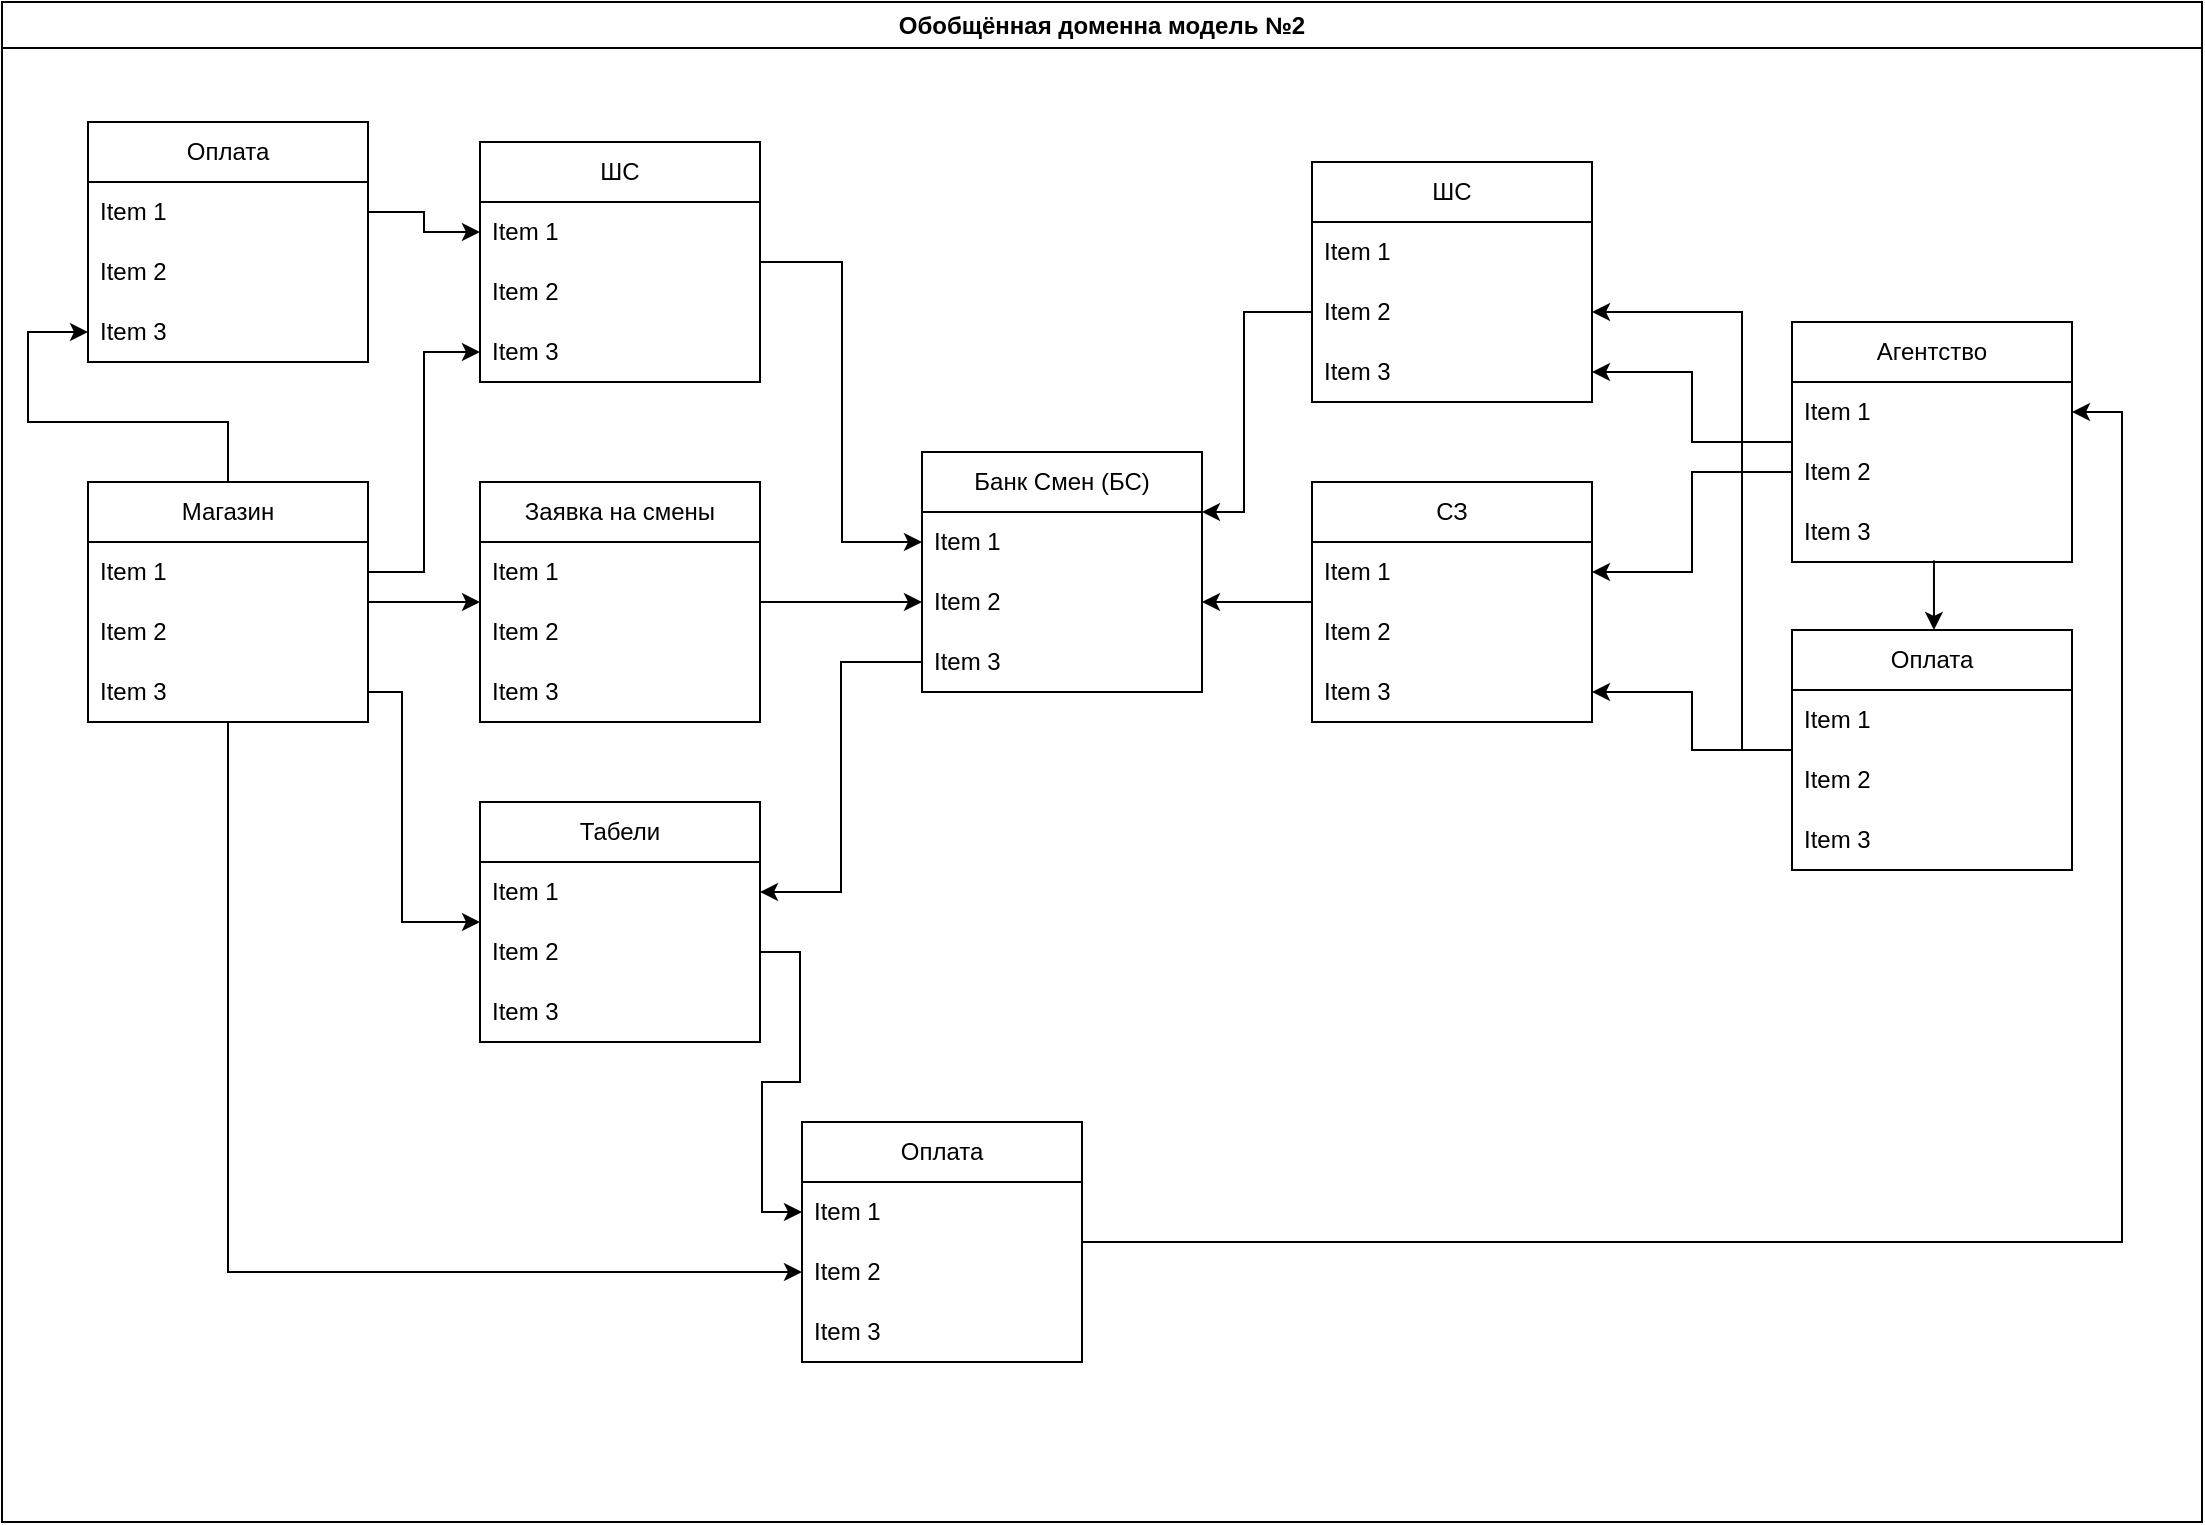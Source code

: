 <mxfile version="23.0.2" type="device">
  <diagram id="R2lEEEUBdFMjLlhIrx00" name="Page-1">
    <mxGraphModel dx="1290" dy="717" grid="1" gridSize="10" guides="1" tooltips="1" connect="1" arrows="1" fold="1" page="1" pageScale="1" pageWidth="1169" pageHeight="827" math="0" shadow="0" extFonts="Permanent Marker^https://fonts.googleapis.com/css?family=Permanent+Marker">
      <root>
        <mxCell id="0" />
        <mxCell id="1" parent="0" />
        <mxCell id="UTMJsMPESid8Jv--px6_-1" value="Обобщённая доменна модель №2" style="swimlane;whiteSpace=wrap;html=1;" parent="1" vertex="1">
          <mxGeometry x="37" y="40" width="1100" height="760" as="geometry">
            <mxRectangle x="37" y="40" width="240" height="30" as="alternateBounds" />
          </mxGeometry>
        </mxCell>
        <mxCell id="T9TbePmRz_xjka0sexMA-44" value="" style="edgeStyle=orthogonalEdgeStyle;rounded=0;orthogonalLoop=1;jettySize=auto;html=1;" parent="UTMJsMPESid8Jv--px6_-1" source="D3LYpAvDrQaKQ8nl0NQ5-3" target="T9TbePmRz_xjka0sexMA-16" edge="1">
          <mxGeometry relative="1" as="geometry">
            <Array as="points">
              <mxPoint x="113" y="210" />
              <mxPoint x="13" y="210" />
              <mxPoint x="13" y="165" />
            </Array>
          </mxGeometry>
        </mxCell>
        <mxCell id="D3LYpAvDrQaKQ8nl0NQ5-3" value="Магазин" style="swimlane;fontStyle=0;childLayout=stackLayout;horizontal=1;startSize=30;horizontalStack=0;resizeParent=1;resizeParentMax=0;resizeLast=0;collapsible=1;marginBottom=0;whiteSpace=wrap;html=1;" parent="UTMJsMPESid8Jv--px6_-1" vertex="1">
          <mxGeometry x="43" y="240" width="140" height="120" as="geometry" />
        </mxCell>
        <mxCell id="D3LYpAvDrQaKQ8nl0NQ5-4" value="Item 1" style="text;strokeColor=none;fillColor=none;align=left;verticalAlign=middle;spacingLeft=4;spacingRight=4;overflow=hidden;points=[[0,0.5],[1,0.5]];portConstraint=eastwest;rotatable=0;whiteSpace=wrap;html=1;" parent="D3LYpAvDrQaKQ8nl0NQ5-3" vertex="1">
          <mxGeometry y="30" width="140" height="30" as="geometry" />
        </mxCell>
        <mxCell id="D3LYpAvDrQaKQ8nl0NQ5-5" value="Item 2" style="text;strokeColor=none;fillColor=none;align=left;verticalAlign=middle;spacingLeft=4;spacingRight=4;overflow=hidden;points=[[0,0.5],[1,0.5]];portConstraint=eastwest;rotatable=0;whiteSpace=wrap;html=1;" parent="D3LYpAvDrQaKQ8nl0NQ5-3" vertex="1">
          <mxGeometry y="60" width="140" height="30" as="geometry" />
        </mxCell>
        <mxCell id="D3LYpAvDrQaKQ8nl0NQ5-6" value="Item 3" style="text;strokeColor=none;fillColor=none;align=left;verticalAlign=middle;spacingLeft=4;spacingRight=4;overflow=hidden;points=[[0,0.5],[1,0.5]];portConstraint=eastwest;rotatable=0;whiteSpace=wrap;html=1;" parent="D3LYpAvDrQaKQ8nl0NQ5-3" vertex="1">
          <mxGeometry y="90" width="140" height="30" as="geometry" />
        </mxCell>
        <mxCell id="D3LYpAvDrQaKQ8nl0NQ5-8" value="" style="edgeStyle=orthogonalEdgeStyle;rounded=0;orthogonalLoop=1;jettySize=auto;html=1;exitX=1;exitY=0.5;exitDx=0;exitDy=0;" parent="UTMJsMPESid8Jv--px6_-1" source="D3LYpAvDrQaKQ8nl0NQ5-6" target="D3LYpAvDrQaKQ8nl0NQ5-39" edge="1">
          <mxGeometry relative="1" as="geometry">
            <Array as="points">
              <mxPoint x="200" y="345" />
              <mxPoint x="200" y="460" />
            </Array>
          </mxGeometry>
        </mxCell>
        <mxCell id="D3LYpAvDrQaKQ8nl0NQ5-9" value="Заявка на смены" style="swimlane;fontStyle=0;childLayout=stackLayout;horizontal=1;startSize=30;horizontalStack=0;resizeParent=1;resizeParentMax=0;resizeLast=0;collapsible=1;marginBottom=0;whiteSpace=wrap;html=1;" parent="UTMJsMPESid8Jv--px6_-1" vertex="1">
          <mxGeometry x="239" y="240" width="140" height="120" as="geometry" />
        </mxCell>
        <mxCell id="D3LYpAvDrQaKQ8nl0NQ5-10" value="Item 1" style="text;strokeColor=none;fillColor=none;align=left;verticalAlign=middle;spacingLeft=4;spacingRight=4;overflow=hidden;points=[[0,0.5],[1,0.5]];portConstraint=eastwest;rotatable=0;whiteSpace=wrap;html=1;" parent="D3LYpAvDrQaKQ8nl0NQ5-9" vertex="1">
          <mxGeometry y="30" width="140" height="30" as="geometry" />
        </mxCell>
        <mxCell id="D3LYpAvDrQaKQ8nl0NQ5-11" value="Item 2" style="text;strokeColor=none;fillColor=none;align=left;verticalAlign=middle;spacingLeft=4;spacingRight=4;overflow=hidden;points=[[0,0.5],[1,0.5]];portConstraint=eastwest;rotatable=0;whiteSpace=wrap;html=1;" parent="D3LYpAvDrQaKQ8nl0NQ5-9" vertex="1">
          <mxGeometry y="60" width="140" height="30" as="geometry" />
        </mxCell>
        <mxCell id="D3LYpAvDrQaKQ8nl0NQ5-12" value="Item 3" style="text;strokeColor=none;fillColor=none;align=left;verticalAlign=middle;spacingLeft=4;spacingRight=4;overflow=hidden;points=[[0,0.5],[1,0.5]];portConstraint=eastwest;rotatable=0;whiteSpace=wrap;html=1;" parent="D3LYpAvDrQaKQ8nl0NQ5-9" vertex="1">
          <mxGeometry y="90" width="140" height="30" as="geometry" />
        </mxCell>
        <mxCell id="D3LYpAvDrQaKQ8nl0NQ5-1" value="" style="edgeStyle=orthogonalEdgeStyle;rounded=0;orthogonalLoop=1;jettySize=auto;html=1;" parent="UTMJsMPESid8Jv--px6_-1" source="D3LYpAvDrQaKQ8nl0NQ5-3" target="D3LYpAvDrQaKQ8nl0NQ5-9" edge="1">
          <mxGeometry relative="1" as="geometry" />
        </mxCell>
        <mxCell id="D3LYpAvDrQaKQ8nl0NQ5-13" value="Банк Смен (БС)" style="swimlane;fontStyle=0;childLayout=stackLayout;horizontal=1;startSize=30;horizontalStack=0;resizeParent=1;resizeParentMax=0;resizeLast=0;collapsible=1;marginBottom=0;whiteSpace=wrap;html=1;" parent="UTMJsMPESid8Jv--px6_-1" vertex="1">
          <mxGeometry x="460" y="225" width="140" height="120" as="geometry" />
        </mxCell>
        <mxCell id="D3LYpAvDrQaKQ8nl0NQ5-14" value="Item 1" style="text;strokeColor=none;fillColor=none;align=left;verticalAlign=middle;spacingLeft=4;spacingRight=4;overflow=hidden;points=[[0,0.5],[1,0.5]];portConstraint=eastwest;rotatable=0;whiteSpace=wrap;html=1;" parent="D3LYpAvDrQaKQ8nl0NQ5-13" vertex="1">
          <mxGeometry y="30" width="140" height="30" as="geometry" />
        </mxCell>
        <mxCell id="D3LYpAvDrQaKQ8nl0NQ5-15" value="Item 2" style="text;strokeColor=none;fillColor=none;align=left;verticalAlign=middle;spacingLeft=4;spacingRight=4;overflow=hidden;points=[[0,0.5],[1,0.5]];portConstraint=eastwest;rotatable=0;whiteSpace=wrap;html=1;" parent="D3LYpAvDrQaKQ8nl0NQ5-13" vertex="1">
          <mxGeometry y="60" width="140" height="30" as="geometry" />
        </mxCell>
        <mxCell id="D3LYpAvDrQaKQ8nl0NQ5-16" value="Item 3" style="text;strokeColor=none;fillColor=none;align=left;verticalAlign=middle;spacingLeft=4;spacingRight=4;overflow=hidden;points=[[0,0.5],[1,0.5]];portConstraint=eastwest;rotatable=0;whiteSpace=wrap;html=1;" parent="D3LYpAvDrQaKQ8nl0NQ5-13" vertex="1">
          <mxGeometry y="90" width="140" height="30" as="geometry" />
        </mxCell>
        <mxCell id="D3LYpAvDrQaKQ8nl0NQ5-7" value="" style="edgeStyle=orthogonalEdgeStyle;rounded=0;orthogonalLoop=1;jettySize=auto;html=1;entryX=0;entryY=0.5;entryDx=0;entryDy=0;" parent="UTMJsMPESid8Jv--px6_-1" source="D3LYpAvDrQaKQ8nl0NQ5-9" target="D3LYpAvDrQaKQ8nl0NQ5-15" edge="1">
          <mxGeometry relative="1" as="geometry" />
        </mxCell>
        <mxCell id="D3LYpAvDrQaKQ8nl0NQ5-19" value="Агентство" style="swimlane;fontStyle=0;childLayout=stackLayout;horizontal=1;startSize=30;horizontalStack=0;resizeParent=1;resizeParentMax=0;resizeLast=0;collapsible=1;marginBottom=0;whiteSpace=wrap;html=1;" parent="UTMJsMPESid8Jv--px6_-1" vertex="1">
          <mxGeometry x="895" y="160" width="140" height="120" as="geometry" />
        </mxCell>
        <mxCell id="D3LYpAvDrQaKQ8nl0NQ5-20" value="Item 1" style="text;strokeColor=none;fillColor=none;align=left;verticalAlign=middle;spacingLeft=4;spacingRight=4;overflow=hidden;points=[[0,0.5],[1,0.5]];portConstraint=eastwest;rotatable=0;whiteSpace=wrap;html=1;" parent="D3LYpAvDrQaKQ8nl0NQ5-19" vertex="1">
          <mxGeometry y="30" width="140" height="30" as="geometry" />
        </mxCell>
        <mxCell id="D3LYpAvDrQaKQ8nl0NQ5-21" value="Item 2" style="text;strokeColor=none;fillColor=none;align=left;verticalAlign=middle;spacingLeft=4;spacingRight=4;overflow=hidden;points=[[0,0.5],[1,0.5]];portConstraint=eastwest;rotatable=0;whiteSpace=wrap;html=1;" parent="D3LYpAvDrQaKQ8nl0NQ5-19" vertex="1">
          <mxGeometry y="60" width="140" height="30" as="geometry" />
        </mxCell>
        <mxCell id="D3LYpAvDrQaKQ8nl0NQ5-22" value="Item 3" style="text;strokeColor=none;fillColor=none;align=left;verticalAlign=middle;spacingLeft=4;spacingRight=4;overflow=hidden;points=[[0,0.5],[1,0.5]];portConstraint=eastwest;rotatable=0;whiteSpace=wrap;html=1;" parent="D3LYpAvDrQaKQ8nl0NQ5-19" vertex="1">
          <mxGeometry y="90" width="140" height="30" as="geometry" />
        </mxCell>
        <mxCell id="D3LYpAvDrQaKQ8nl0NQ5-23" value="" style="edgeStyle=orthogonalEdgeStyle;rounded=0;orthogonalLoop=1;jettySize=auto;html=1;entryX=1;entryY=0.5;entryDx=0;entryDy=0;" parent="UTMJsMPESid8Jv--px6_-1" source="D3LYpAvDrQaKQ8nl0NQ5-24" target="D3LYpAvDrQaKQ8nl0NQ5-15" edge="1">
          <mxGeometry relative="1" as="geometry">
            <mxPoint x="575" y="300" as="targetPoint" />
            <Array as="points">
              <mxPoint x="620" y="300" />
              <mxPoint x="620" y="300" />
            </Array>
          </mxGeometry>
        </mxCell>
        <mxCell id="D3LYpAvDrQaKQ8nl0NQ5-24" value="СЗ" style="swimlane;fontStyle=0;childLayout=stackLayout;horizontal=1;startSize=30;horizontalStack=0;resizeParent=1;resizeParentMax=0;resizeLast=0;collapsible=1;marginBottom=0;whiteSpace=wrap;html=1;" parent="UTMJsMPESid8Jv--px6_-1" vertex="1">
          <mxGeometry x="655" y="240" width="140" height="120" as="geometry" />
        </mxCell>
        <mxCell id="D3LYpAvDrQaKQ8nl0NQ5-25" value="Item 1" style="text;strokeColor=none;fillColor=none;align=left;verticalAlign=middle;spacingLeft=4;spacingRight=4;overflow=hidden;points=[[0,0.5],[1,0.5]];portConstraint=eastwest;rotatable=0;whiteSpace=wrap;html=1;" parent="D3LYpAvDrQaKQ8nl0NQ5-24" vertex="1">
          <mxGeometry y="30" width="140" height="30" as="geometry" />
        </mxCell>
        <mxCell id="D3LYpAvDrQaKQ8nl0NQ5-26" value="Item 2" style="text;strokeColor=none;fillColor=none;align=left;verticalAlign=middle;spacingLeft=4;spacingRight=4;overflow=hidden;points=[[0,0.5],[1,0.5]];portConstraint=eastwest;rotatable=0;whiteSpace=wrap;html=1;" parent="D3LYpAvDrQaKQ8nl0NQ5-24" vertex="1">
          <mxGeometry y="60" width="140" height="30" as="geometry" />
        </mxCell>
        <mxCell id="D3LYpAvDrQaKQ8nl0NQ5-27" value="Item 3" style="text;strokeColor=none;fillColor=none;align=left;verticalAlign=middle;spacingLeft=4;spacingRight=4;overflow=hidden;points=[[0,0.5],[1,0.5]];portConstraint=eastwest;rotatable=0;whiteSpace=wrap;html=1;" parent="D3LYpAvDrQaKQ8nl0NQ5-24" vertex="1">
          <mxGeometry y="90" width="140" height="30" as="geometry" />
        </mxCell>
        <mxCell id="D3LYpAvDrQaKQ8nl0NQ5-28" value="ШС" style="swimlane;fontStyle=0;childLayout=stackLayout;horizontal=1;startSize=30;horizontalStack=0;resizeParent=1;resizeParentMax=0;resizeLast=0;collapsible=1;marginBottom=0;whiteSpace=wrap;html=1;" parent="UTMJsMPESid8Jv--px6_-1" vertex="1">
          <mxGeometry x="655" y="80" width="140" height="120" as="geometry" />
        </mxCell>
        <mxCell id="D3LYpAvDrQaKQ8nl0NQ5-29" value="Item 1" style="text;strokeColor=none;fillColor=none;align=left;verticalAlign=middle;spacingLeft=4;spacingRight=4;overflow=hidden;points=[[0,0.5],[1,0.5]];portConstraint=eastwest;rotatable=0;whiteSpace=wrap;html=1;" parent="D3LYpAvDrQaKQ8nl0NQ5-28" vertex="1">
          <mxGeometry y="30" width="140" height="30" as="geometry" />
        </mxCell>
        <mxCell id="D3LYpAvDrQaKQ8nl0NQ5-30" value="Item 2" style="text;strokeColor=none;fillColor=none;align=left;verticalAlign=middle;spacingLeft=4;spacingRight=4;overflow=hidden;points=[[0,0.5],[1,0.5]];portConstraint=eastwest;rotatable=0;whiteSpace=wrap;html=1;" parent="D3LYpAvDrQaKQ8nl0NQ5-28" vertex="1">
          <mxGeometry y="60" width="140" height="30" as="geometry" />
        </mxCell>
        <mxCell id="D3LYpAvDrQaKQ8nl0NQ5-31" value="Item 3" style="text;strokeColor=none;fillColor=none;align=left;verticalAlign=middle;spacingLeft=4;spacingRight=4;overflow=hidden;points=[[0,0.5],[1,0.5]];portConstraint=eastwest;rotatable=0;whiteSpace=wrap;html=1;" parent="D3LYpAvDrQaKQ8nl0NQ5-28" vertex="1">
          <mxGeometry y="90" width="140" height="30" as="geometry" />
        </mxCell>
        <mxCell id="D3LYpAvDrQaKQ8nl0NQ5-17" value="" style="edgeStyle=orthogonalEdgeStyle;rounded=0;orthogonalLoop=1;jettySize=auto;html=1;" parent="UTMJsMPESid8Jv--px6_-1" source="D3LYpAvDrQaKQ8nl0NQ5-19" target="D3LYpAvDrQaKQ8nl0NQ5-31" edge="1">
          <mxGeometry relative="1" as="geometry" />
        </mxCell>
        <mxCell id="D3LYpAvDrQaKQ8nl0NQ5-32" value="" style="edgeStyle=orthogonalEdgeStyle;rounded=0;orthogonalLoop=1;jettySize=auto;html=1;entryX=1;entryY=0.25;entryDx=0;entryDy=0;exitX=0;exitY=0.5;exitDx=0;exitDy=0;" parent="UTMJsMPESid8Jv--px6_-1" source="D3LYpAvDrQaKQ8nl0NQ5-30" target="D3LYpAvDrQaKQ8nl0NQ5-13" edge="1">
          <mxGeometry relative="1" as="geometry">
            <mxPoint x="745" y="170" as="sourcePoint" />
            <mxPoint x="620" y="270" as="targetPoint" />
            <Array as="points">
              <mxPoint x="621" y="155" />
              <mxPoint x="621" y="255" />
            </Array>
          </mxGeometry>
        </mxCell>
        <mxCell id="D3LYpAvDrQaKQ8nl0NQ5-33" value="" style="edgeStyle=orthogonalEdgeStyle;rounded=0;orthogonalLoop=1;jettySize=auto;html=1;entryX=1;entryY=0.5;entryDx=0;entryDy=0;exitX=0;exitY=0.5;exitDx=0;exitDy=0;" parent="UTMJsMPESid8Jv--px6_-1" source="D3LYpAvDrQaKQ8nl0NQ5-21" target="D3LYpAvDrQaKQ8nl0NQ5-25" edge="1">
          <mxGeometry relative="1" as="geometry">
            <mxPoint x="905" y="230" as="sourcePoint" />
            <mxPoint x="805" y="195" as="targetPoint" />
          </mxGeometry>
        </mxCell>
        <mxCell id="D3LYpAvDrQaKQ8nl0NQ5-34" value="" style="edgeStyle=orthogonalEdgeStyle;rounded=0;orthogonalLoop=1;jettySize=auto;html=1;entryX=1;entryY=0.5;entryDx=0;entryDy=0;" parent="UTMJsMPESid8Jv--px6_-1" source="D3LYpAvDrQaKQ8nl0NQ5-35" target="D3LYpAvDrQaKQ8nl0NQ5-20" edge="1">
          <mxGeometry relative="1" as="geometry">
            <mxPoint x="965" y="280" as="targetPoint" />
            <Array as="points">
              <mxPoint x="1060" y="620" />
              <mxPoint x="1060" y="205" />
            </Array>
          </mxGeometry>
        </mxCell>
        <mxCell id="D3LYpAvDrQaKQ8nl0NQ5-35" value="Оплата" style="swimlane;fontStyle=0;childLayout=stackLayout;horizontal=1;startSize=30;horizontalStack=0;resizeParent=1;resizeParentMax=0;resizeLast=0;collapsible=1;marginBottom=0;whiteSpace=wrap;html=1;" parent="UTMJsMPESid8Jv--px6_-1" vertex="1">
          <mxGeometry x="400" y="560" width="140" height="120" as="geometry" />
        </mxCell>
        <mxCell id="D3LYpAvDrQaKQ8nl0NQ5-36" value="Item 1" style="text;strokeColor=none;fillColor=none;align=left;verticalAlign=middle;spacingLeft=4;spacingRight=4;overflow=hidden;points=[[0,0.5],[1,0.5]];portConstraint=eastwest;rotatable=0;whiteSpace=wrap;html=1;" parent="D3LYpAvDrQaKQ8nl0NQ5-35" vertex="1">
          <mxGeometry y="30" width="140" height="30" as="geometry" />
        </mxCell>
        <mxCell id="D3LYpAvDrQaKQ8nl0NQ5-37" value="Item 2" style="text;strokeColor=none;fillColor=none;align=left;verticalAlign=middle;spacingLeft=4;spacingRight=4;overflow=hidden;points=[[0,0.5],[1,0.5]];portConstraint=eastwest;rotatable=0;whiteSpace=wrap;html=1;" parent="D3LYpAvDrQaKQ8nl0NQ5-35" vertex="1">
          <mxGeometry y="60" width="140" height="30" as="geometry" />
        </mxCell>
        <mxCell id="D3LYpAvDrQaKQ8nl0NQ5-38" value="Item 3" style="text;strokeColor=none;fillColor=none;align=left;verticalAlign=middle;spacingLeft=4;spacingRight=4;overflow=hidden;points=[[0,0.5],[1,0.5]];portConstraint=eastwest;rotatable=0;whiteSpace=wrap;html=1;" parent="D3LYpAvDrQaKQ8nl0NQ5-35" vertex="1">
          <mxGeometry y="90" width="140" height="30" as="geometry" />
        </mxCell>
        <mxCell id="D3LYpAvDrQaKQ8nl0NQ5-39" value="Табели" style="swimlane;fontStyle=0;childLayout=stackLayout;horizontal=1;startSize=30;horizontalStack=0;resizeParent=1;resizeParentMax=0;resizeLast=0;collapsible=1;marginBottom=0;whiteSpace=wrap;html=1;" parent="UTMJsMPESid8Jv--px6_-1" vertex="1">
          <mxGeometry x="239" y="400" width="140" height="120" as="geometry" />
        </mxCell>
        <mxCell id="D3LYpAvDrQaKQ8nl0NQ5-40" value="Item 1" style="text;strokeColor=none;fillColor=none;align=left;verticalAlign=middle;spacingLeft=4;spacingRight=4;overflow=hidden;points=[[0,0.5],[1,0.5]];portConstraint=eastwest;rotatable=0;whiteSpace=wrap;html=1;" parent="D3LYpAvDrQaKQ8nl0NQ5-39" vertex="1">
          <mxGeometry y="30" width="140" height="30" as="geometry" />
        </mxCell>
        <mxCell id="D3LYpAvDrQaKQ8nl0NQ5-41" value="Item 2" style="text;strokeColor=none;fillColor=none;align=left;verticalAlign=middle;spacingLeft=4;spacingRight=4;overflow=hidden;points=[[0,0.5],[1,0.5]];portConstraint=eastwest;rotatable=0;whiteSpace=wrap;html=1;" parent="D3LYpAvDrQaKQ8nl0NQ5-39" vertex="1">
          <mxGeometry y="60" width="140" height="30" as="geometry" />
        </mxCell>
        <mxCell id="D3LYpAvDrQaKQ8nl0NQ5-42" value="Item 3" style="text;strokeColor=none;fillColor=none;align=left;verticalAlign=middle;spacingLeft=4;spacingRight=4;overflow=hidden;points=[[0,0.5],[1,0.5]];portConstraint=eastwest;rotatable=0;whiteSpace=wrap;html=1;" parent="D3LYpAvDrQaKQ8nl0NQ5-39" vertex="1">
          <mxGeometry y="90" width="140" height="30" as="geometry" />
        </mxCell>
        <mxCell id="D3LYpAvDrQaKQ8nl0NQ5-43" value="" style="edgeStyle=orthogonalEdgeStyle;rounded=0;orthogonalLoop=1;jettySize=auto;html=1;entryX=1;entryY=0.5;entryDx=0;entryDy=0;exitX=0;exitY=0.5;exitDx=0;exitDy=0;" parent="UTMJsMPESid8Jv--px6_-1" source="D3LYpAvDrQaKQ8nl0NQ5-16" target="D3LYpAvDrQaKQ8nl0NQ5-40" edge="1">
          <mxGeometry relative="1" as="geometry">
            <mxPoint x="365" y="190" as="sourcePoint" />
            <mxPoint x="425" y="205" as="targetPoint" />
          </mxGeometry>
        </mxCell>
        <mxCell id="D3LYpAvDrQaKQ8nl0NQ5-44" value="" style="edgeStyle=orthogonalEdgeStyle;rounded=0;orthogonalLoop=1;jettySize=auto;html=1;entryX=0;entryY=0.5;entryDx=0;entryDy=0;exitX=1;exitY=0.5;exitDx=0;exitDy=0;" parent="UTMJsMPESid8Jv--px6_-1" source="D3LYpAvDrQaKQ8nl0NQ5-41" target="D3LYpAvDrQaKQ8nl0NQ5-36" edge="1">
          <mxGeometry relative="1" as="geometry">
            <mxPoint x="365" y="190" as="sourcePoint" />
            <mxPoint x="425" y="205" as="targetPoint" />
          </mxGeometry>
        </mxCell>
        <mxCell id="D3LYpAvDrQaKQ8nl0NQ5-2" value="" style="edgeStyle=orthogonalEdgeStyle;rounded=0;orthogonalLoop=1;jettySize=auto;html=1;entryX=0;entryY=0.5;entryDx=0;entryDy=0;" parent="UTMJsMPESid8Jv--px6_-1" source="D3LYpAvDrQaKQ8nl0NQ5-3" target="D3LYpAvDrQaKQ8nl0NQ5-37" edge="1">
          <mxGeometry relative="1" as="geometry">
            <mxPoint x="85" y="320" as="targetPoint" />
          </mxGeometry>
        </mxCell>
        <mxCell id="T9TbePmRz_xjka0sexMA-6" value="" style="edgeStyle=orthogonalEdgeStyle;rounded=0;orthogonalLoop=1;jettySize=auto;html=1;" parent="UTMJsMPESid8Jv--px6_-1" source="T9TbePmRz_xjka0sexMA-1" target="D3LYpAvDrQaKQ8nl0NQ5-27" edge="1">
          <mxGeometry relative="1" as="geometry" />
        </mxCell>
        <mxCell id="T9TbePmRz_xjka0sexMA-7" value="" style="edgeStyle=orthogonalEdgeStyle;rounded=0;orthogonalLoop=1;jettySize=auto;html=1;entryX=1;entryY=0.5;entryDx=0;entryDy=0;" parent="UTMJsMPESid8Jv--px6_-1" source="T9TbePmRz_xjka0sexMA-1" target="D3LYpAvDrQaKQ8nl0NQ5-30" edge="1">
          <mxGeometry relative="1" as="geometry">
            <mxPoint x="965" y="514" as="targetPoint" />
            <Array as="points">
              <mxPoint x="870" y="374" />
              <mxPoint x="870" y="155" />
            </Array>
          </mxGeometry>
        </mxCell>
        <mxCell id="T9TbePmRz_xjka0sexMA-1" value="Оплата" style="swimlane;fontStyle=0;childLayout=stackLayout;horizontal=1;startSize=30;horizontalStack=0;resizeParent=1;resizeParentMax=0;resizeLast=0;collapsible=1;marginBottom=0;whiteSpace=wrap;html=1;" parent="UTMJsMPESid8Jv--px6_-1" vertex="1">
          <mxGeometry x="895" y="314" width="140" height="120" as="geometry" />
        </mxCell>
        <mxCell id="T9TbePmRz_xjka0sexMA-2" value="Item 1" style="text;strokeColor=none;fillColor=none;align=left;verticalAlign=middle;spacingLeft=4;spacingRight=4;overflow=hidden;points=[[0,0.5],[1,0.5]];portConstraint=eastwest;rotatable=0;whiteSpace=wrap;html=1;" parent="T9TbePmRz_xjka0sexMA-1" vertex="1">
          <mxGeometry y="30" width="140" height="30" as="geometry" />
        </mxCell>
        <mxCell id="T9TbePmRz_xjka0sexMA-3" value="Item 2" style="text;strokeColor=none;fillColor=none;align=left;verticalAlign=middle;spacingLeft=4;spacingRight=4;overflow=hidden;points=[[0,0.5],[1,0.5]];portConstraint=eastwest;rotatable=0;whiteSpace=wrap;html=1;" parent="T9TbePmRz_xjka0sexMA-1" vertex="1">
          <mxGeometry y="60" width="140" height="30" as="geometry" />
        </mxCell>
        <mxCell id="T9TbePmRz_xjka0sexMA-4" value="Item 3" style="text;strokeColor=none;fillColor=none;align=left;verticalAlign=middle;spacingLeft=4;spacingRight=4;overflow=hidden;points=[[0,0.5],[1,0.5]];portConstraint=eastwest;rotatable=0;whiteSpace=wrap;html=1;" parent="T9TbePmRz_xjka0sexMA-1" vertex="1">
          <mxGeometry y="90" width="140" height="30" as="geometry" />
        </mxCell>
        <mxCell id="T9TbePmRz_xjka0sexMA-5" value="" style="edgeStyle=orthogonalEdgeStyle;rounded=0;orthogonalLoop=1;jettySize=auto;html=1;exitX=0.507;exitY=0.973;exitDx=0;exitDy=0;exitPerimeter=0;" parent="UTMJsMPESid8Jv--px6_-1" source="D3LYpAvDrQaKQ8nl0NQ5-22" target="T9TbePmRz_xjka0sexMA-1" edge="1">
          <mxGeometry relative="1" as="geometry">
            <Array as="points">
              <mxPoint x="966" y="390" />
            </Array>
          </mxGeometry>
        </mxCell>
        <mxCell id="T9TbePmRz_xjka0sexMA-19" value="" style="edgeStyle=orthogonalEdgeStyle;rounded=0;orthogonalLoop=1;jettySize=auto;html=1;entryX=0;entryY=0.5;entryDx=0;entryDy=0;" parent="UTMJsMPESid8Jv--px6_-1" source="T9TbePmRz_xjka0sexMA-8" target="D3LYpAvDrQaKQ8nl0NQ5-14" edge="1">
          <mxGeometry relative="1" as="geometry">
            <mxPoint x="459" y="130" as="targetPoint" />
            <Array as="points">
              <mxPoint x="420" y="130" />
              <mxPoint x="420" y="270" />
            </Array>
          </mxGeometry>
        </mxCell>
        <mxCell id="T9TbePmRz_xjka0sexMA-8" value="ШС" style="swimlane;fontStyle=0;childLayout=stackLayout;horizontal=1;startSize=30;horizontalStack=0;resizeParent=1;resizeParentMax=0;resizeLast=0;collapsible=1;marginBottom=0;whiteSpace=wrap;html=1;" parent="UTMJsMPESid8Jv--px6_-1" vertex="1">
          <mxGeometry x="239" y="70" width="140" height="120" as="geometry" />
        </mxCell>
        <mxCell id="T9TbePmRz_xjka0sexMA-9" value="Item 1" style="text;strokeColor=none;fillColor=none;align=left;verticalAlign=middle;spacingLeft=4;spacingRight=4;overflow=hidden;points=[[0,0.5],[1,0.5]];portConstraint=eastwest;rotatable=0;whiteSpace=wrap;html=1;" parent="T9TbePmRz_xjka0sexMA-8" vertex="1">
          <mxGeometry y="30" width="140" height="30" as="geometry" />
        </mxCell>
        <mxCell id="T9TbePmRz_xjka0sexMA-10" value="Item 2" style="text;strokeColor=none;fillColor=none;align=left;verticalAlign=middle;spacingLeft=4;spacingRight=4;overflow=hidden;points=[[0,0.5],[1,0.5]];portConstraint=eastwest;rotatable=0;whiteSpace=wrap;html=1;" parent="T9TbePmRz_xjka0sexMA-8" vertex="1">
          <mxGeometry y="60" width="140" height="30" as="geometry" />
        </mxCell>
        <mxCell id="T9TbePmRz_xjka0sexMA-11" value="Item 3" style="text;strokeColor=none;fillColor=none;align=left;verticalAlign=middle;spacingLeft=4;spacingRight=4;overflow=hidden;points=[[0,0.5],[1,0.5]];portConstraint=eastwest;rotatable=0;whiteSpace=wrap;html=1;" parent="T9TbePmRz_xjka0sexMA-8" vertex="1">
          <mxGeometry y="90" width="140" height="30" as="geometry" />
        </mxCell>
        <mxCell id="T9TbePmRz_xjka0sexMA-12" value="" style="edgeStyle=orthogonalEdgeStyle;rounded=0;orthogonalLoop=1;jettySize=auto;html=1;entryX=0;entryY=0.5;entryDx=0;entryDy=0;" parent="UTMJsMPESid8Jv--px6_-1" source="D3LYpAvDrQaKQ8nl0NQ5-4" target="T9TbePmRz_xjka0sexMA-11" edge="1">
          <mxGeometry relative="1" as="geometry" />
        </mxCell>
        <mxCell id="T9TbePmRz_xjka0sexMA-13" value="Оплата" style="swimlane;fontStyle=0;childLayout=stackLayout;horizontal=1;startSize=30;horizontalStack=0;resizeParent=1;resizeParentMax=0;resizeLast=0;collapsible=1;marginBottom=0;whiteSpace=wrap;html=1;" parent="UTMJsMPESid8Jv--px6_-1" vertex="1">
          <mxGeometry x="43" y="60" width="140" height="120" as="geometry" />
        </mxCell>
        <mxCell id="T9TbePmRz_xjka0sexMA-14" value="Item 1" style="text;strokeColor=none;fillColor=none;align=left;verticalAlign=middle;spacingLeft=4;spacingRight=4;overflow=hidden;points=[[0,0.5],[1,0.5]];portConstraint=eastwest;rotatable=0;whiteSpace=wrap;html=1;" parent="T9TbePmRz_xjka0sexMA-13" vertex="1">
          <mxGeometry y="30" width="140" height="30" as="geometry" />
        </mxCell>
        <mxCell id="T9TbePmRz_xjka0sexMA-15" value="Item 2" style="text;strokeColor=none;fillColor=none;align=left;verticalAlign=middle;spacingLeft=4;spacingRight=4;overflow=hidden;points=[[0,0.5],[1,0.5]];portConstraint=eastwest;rotatable=0;whiteSpace=wrap;html=1;" parent="T9TbePmRz_xjka0sexMA-13" vertex="1">
          <mxGeometry y="60" width="140" height="30" as="geometry" />
        </mxCell>
        <mxCell id="T9TbePmRz_xjka0sexMA-16" value="Item 3" style="text;strokeColor=none;fillColor=none;align=left;verticalAlign=middle;spacingLeft=4;spacingRight=4;overflow=hidden;points=[[0,0.5],[1,0.5]];portConstraint=eastwest;rotatable=0;whiteSpace=wrap;html=1;" parent="T9TbePmRz_xjka0sexMA-13" vertex="1">
          <mxGeometry y="90" width="140" height="30" as="geometry" />
        </mxCell>
        <mxCell id="T9TbePmRz_xjka0sexMA-17" value="" style="edgeStyle=orthogonalEdgeStyle;rounded=0;orthogonalLoop=1;jettySize=auto;html=1;" parent="UTMJsMPESid8Jv--px6_-1" source="T9TbePmRz_xjka0sexMA-14" target="T9TbePmRz_xjka0sexMA-9" edge="1">
          <mxGeometry relative="1" as="geometry" />
        </mxCell>
      </root>
    </mxGraphModel>
  </diagram>
</mxfile>
